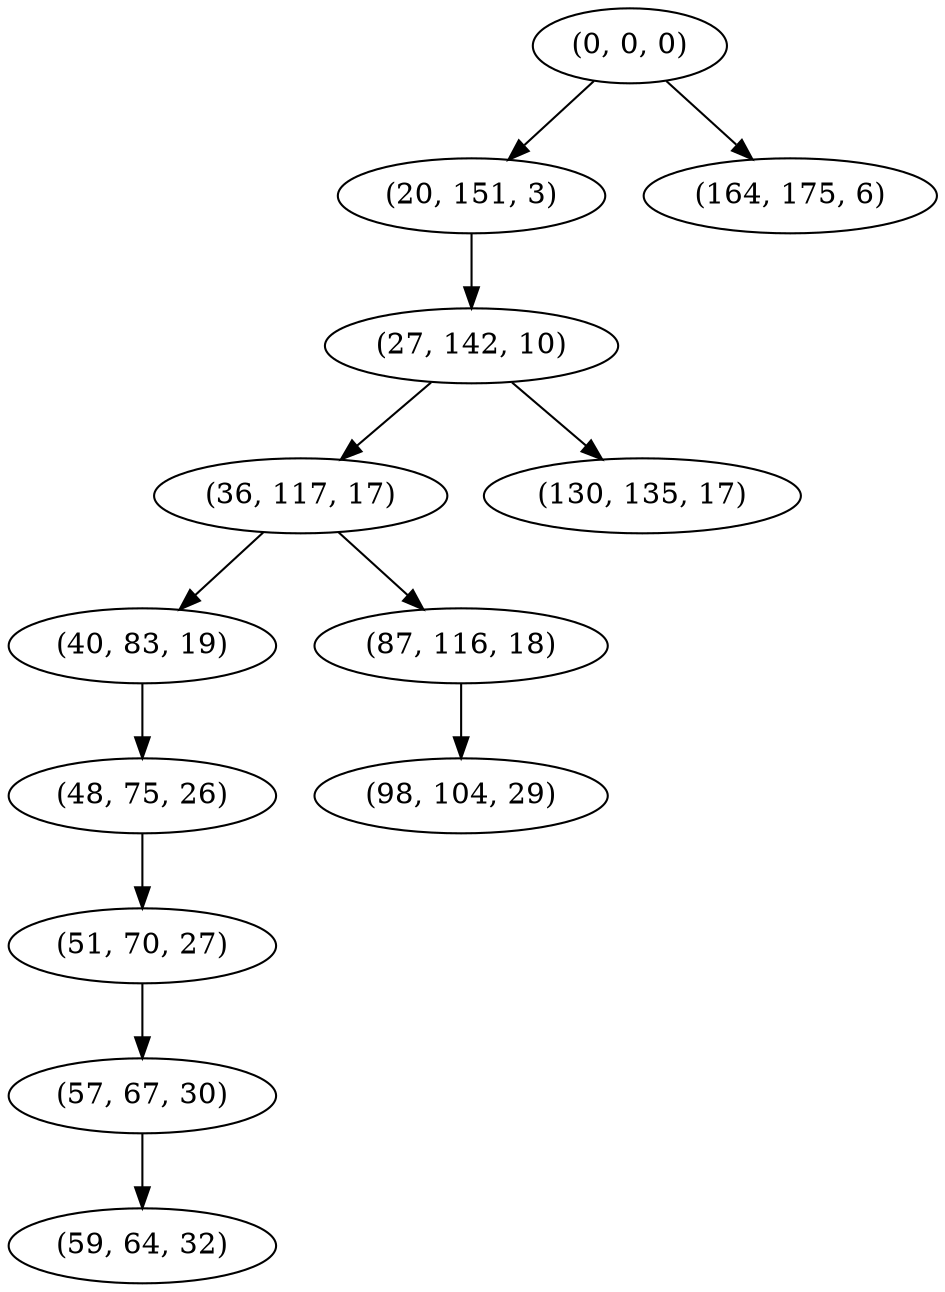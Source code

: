 digraph tree {
    "(0, 0, 0)";
    "(20, 151, 3)";
    "(27, 142, 10)";
    "(36, 117, 17)";
    "(40, 83, 19)";
    "(48, 75, 26)";
    "(51, 70, 27)";
    "(57, 67, 30)";
    "(59, 64, 32)";
    "(87, 116, 18)";
    "(98, 104, 29)";
    "(130, 135, 17)";
    "(164, 175, 6)";
    "(0, 0, 0)" -> "(20, 151, 3)";
    "(0, 0, 0)" -> "(164, 175, 6)";
    "(20, 151, 3)" -> "(27, 142, 10)";
    "(27, 142, 10)" -> "(36, 117, 17)";
    "(27, 142, 10)" -> "(130, 135, 17)";
    "(36, 117, 17)" -> "(40, 83, 19)";
    "(36, 117, 17)" -> "(87, 116, 18)";
    "(40, 83, 19)" -> "(48, 75, 26)";
    "(48, 75, 26)" -> "(51, 70, 27)";
    "(51, 70, 27)" -> "(57, 67, 30)";
    "(57, 67, 30)" -> "(59, 64, 32)";
    "(87, 116, 18)" -> "(98, 104, 29)";
}
